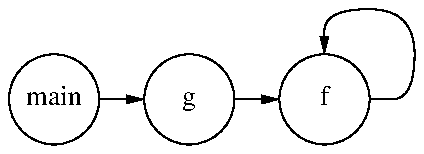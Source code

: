 .PS 2

sep = 0.25;

MAIN: circle "main";
G: circle "g" with .w at MAIN.e + (sep, 0);
F1: circle "f" with .w at G.e + (sep, 0);

arrow from MAIN.e to G.w;
arrow from G.e to F1.w;

spline from F1.e right sep then up sep*2 then left sep*2 then down sep ->;

.PE
